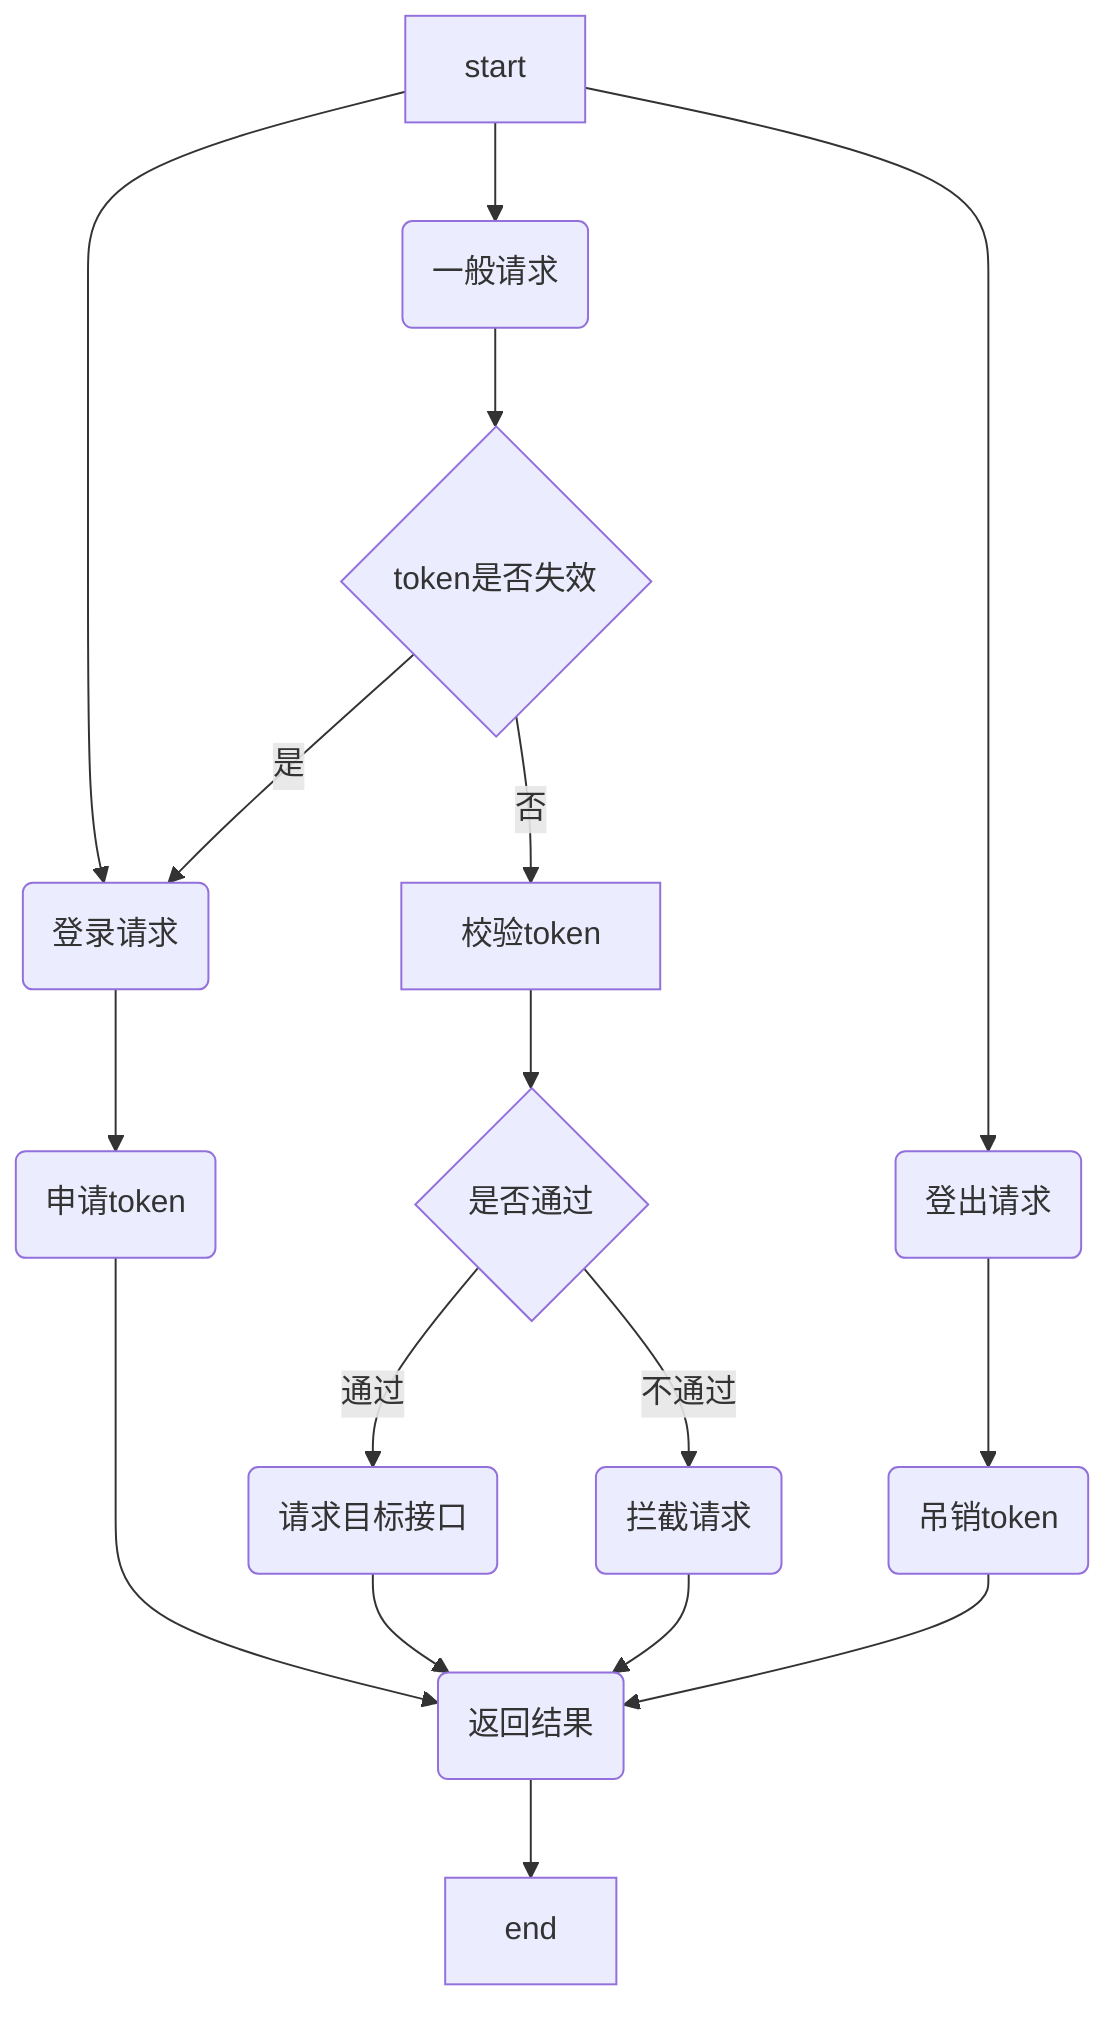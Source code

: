 graph TD
    A[start] --> B1(登录请求) 
    A[start] --> B2(一般请求) 
    A[start] --> B3(登出请求)
    B1 --> C1(申请token)
    B2 --> C2{token是否失效}
    B3 --> C3(吊销token)

    C2 -->|是| B1
    C2 -->|否| D[校验token] --> E{是否通过}

    E --> |通过| F1(请求目标接口)
    E --> |不通过| F2(拦截请求)
    F1 --> G(返回结果) 
    F2 --> G
    C1 --> G
    C3 --> G
    G --> H[end]